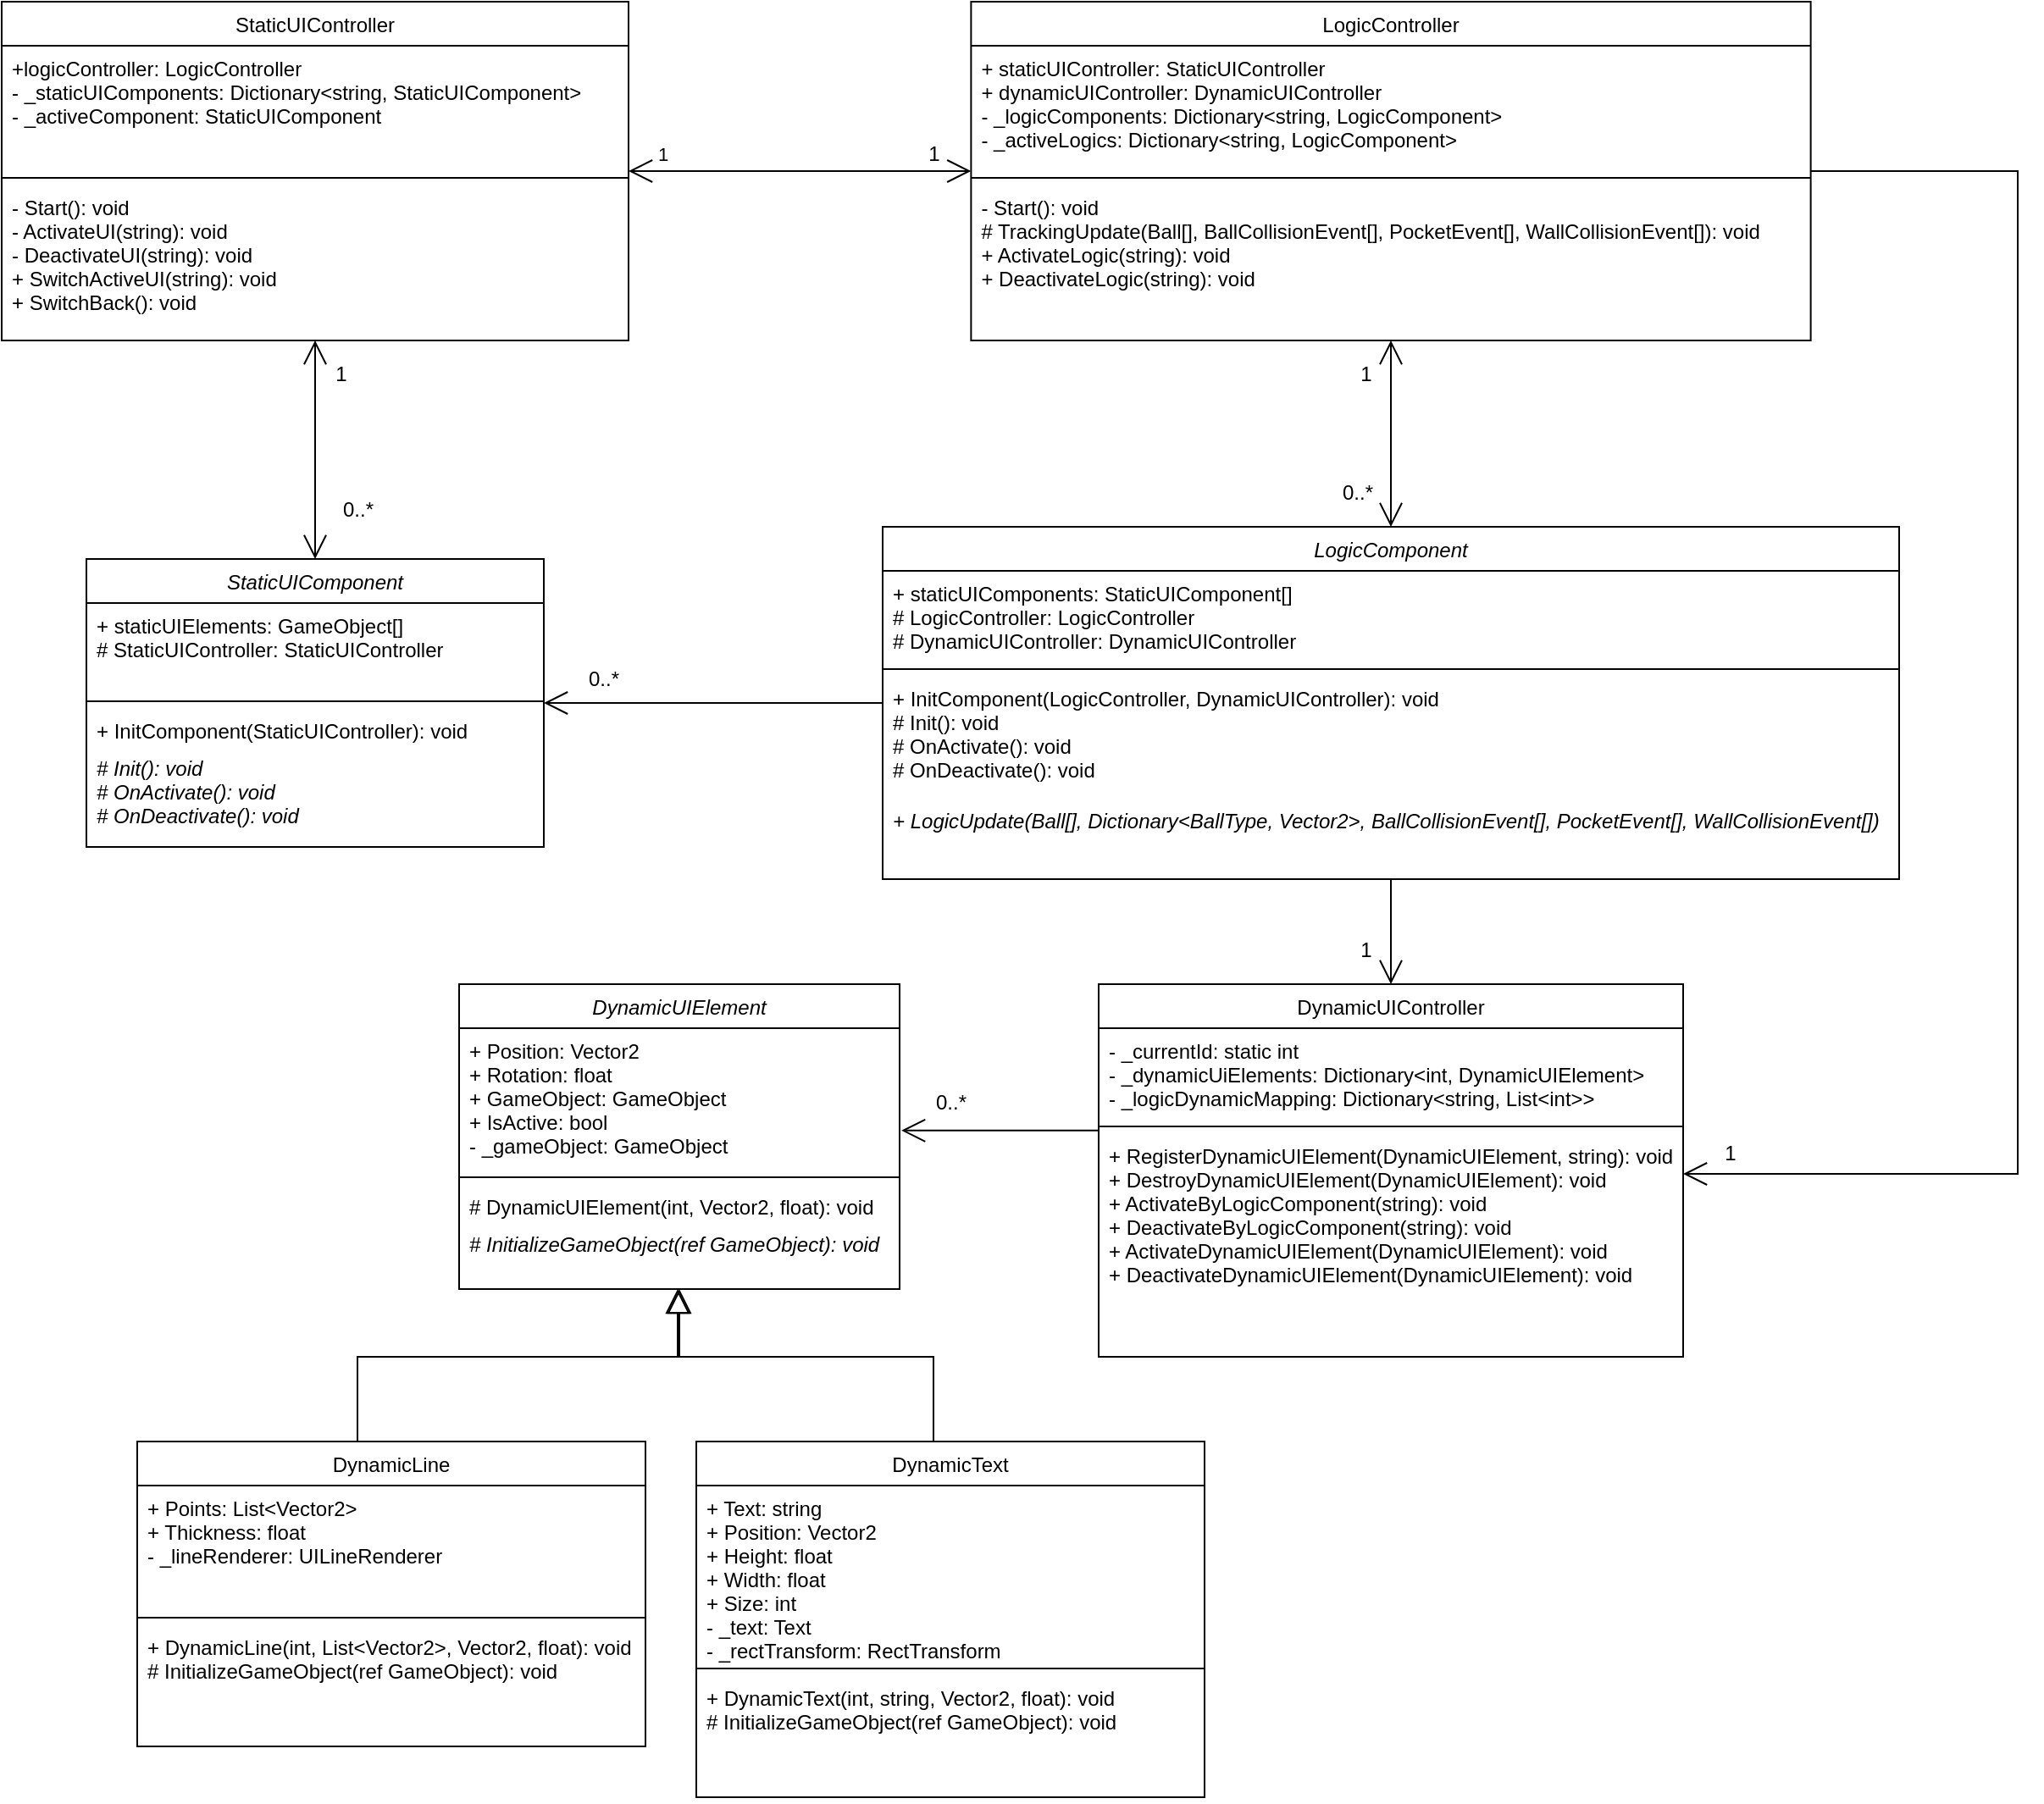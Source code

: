 <mxfile version="14.6.13" type="device"><diagram id="C5RBs43oDa-KdzZeNtuy" name="Page-1"><mxGraphModel dx="2105" dy="1136" grid="1" gridSize="10" guides="1" tooltips="1" connect="1" arrows="1" fold="1" page="1" pageScale="1" pageWidth="827" pageHeight="1169" math="0" shadow="0"><root><mxCell id="WIyWlLk6GJQsqaUBKTNV-0"/><mxCell id="WIyWlLk6GJQsqaUBKTNV-1" parent="WIyWlLk6GJQsqaUBKTNV-0"/><mxCell id="zkfFHV4jXpPFQw0GAbJ--0" value="StaticUIController" style="swimlane;fontStyle=0;align=center;verticalAlign=top;childLayout=stackLayout;horizontal=1;startSize=26;horizontalStack=0;resizeParent=1;resizeLast=0;collapsible=1;marginBottom=0;rounded=0;shadow=0;strokeWidth=1;" parent="WIyWlLk6GJQsqaUBKTNV-1" vertex="1"><mxGeometry x="-290" y="60" width="370" height="200" as="geometry"><mxRectangle x="220" y="120" width="160" height="26" as="alternateBounds"/></mxGeometry></mxCell><mxCell id="zkfFHV4jXpPFQw0GAbJ--1" value="+logicController: LogicController&#10;- _staticUIComponents: Dictionary&lt;string, StaticUIComponent&gt;&#10;- _activeComponent: StaticUIComponent" style="text;align=left;verticalAlign=top;spacingLeft=4;spacingRight=4;overflow=hidden;rotatable=0;points=[[0,0.5],[1,0.5]];portConstraint=eastwest;" parent="zkfFHV4jXpPFQw0GAbJ--0" vertex="1"><mxGeometry y="26" width="370" height="74" as="geometry"/></mxCell><mxCell id="zkfFHV4jXpPFQw0GAbJ--4" value="" style="line;html=1;strokeWidth=1;align=left;verticalAlign=middle;spacingTop=-1;spacingLeft=3;spacingRight=3;rotatable=0;labelPosition=right;points=[];portConstraint=eastwest;" parent="zkfFHV4jXpPFQw0GAbJ--0" vertex="1"><mxGeometry y="100" width="370" height="8" as="geometry"/></mxCell><mxCell id="zkfFHV4jXpPFQw0GAbJ--5" value="- Start(): void&#10;- ActivateUI(string): void&#10;- DeactivateUI(string): void&#10;+ SwitchActiveUI(string): void&#10;+ SwitchBack(): void" style="text;align=left;verticalAlign=top;spacingLeft=4;spacingRight=4;overflow=hidden;rotatable=0;points=[[0,0.5],[1,0.5]];portConstraint=eastwest;" parent="zkfFHV4jXpPFQw0GAbJ--0" vertex="1"><mxGeometry y="108" width="370" height="82" as="geometry"/></mxCell><mxCell id="zkfFHV4jXpPFQw0GAbJ--6" value="StaticUIComponent" style="swimlane;fontStyle=2;align=center;verticalAlign=top;childLayout=stackLayout;horizontal=1;startSize=26;horizontalStack=0;resizeParent=1;resizeLast=0;collapsible=1;marginBottom=0;rounded=0;shadow=0;strokeWidth=1;" parent="WIyWlLk6GJQsqaUBKTNV-1" vertex="1"><mxGeometry x="-240" y="389" width="270" height="170" as="geometry"><mxRectangle x="130" y="380" width="160" height="26" as="alternateBounds"/></mxGeometry></mxCell><mxCell id="zkfFHV4jXpPFQw0GAbJ--7" value="+ staticUIElements: GameObject[] &#10;# StaticUIController: StaticUIController " style="text;align=left;verticalAlign=top;spacingLeft=4;spacingRight=4;overflow=hidden;rotatable=0;points=[[0,0.5],[1,0.5]];portConstraint=eastwest;" parent="zkfFHV4jXpPFQw0GAbJ--6" vertex="1"><mxGeometry y="26" width="270" height="54" as="geometry"/></mxCell><mxCell id="zkfFHV4jXpPFQw0GAbJ--9" value="" style="line;html=1;strokeWidth=1;align=left;verticalAlign=middle;spacingTop=-1;spacingLeft=3;spacingRight=3;rotatable=0;labelPosition=right;points=[];portConstraint=eastwest;" parent="zkfFHV4jXpPFQw0GAbJ--6" vertex="1"><mxGeometry y="80" width="270" height="8" as="geometry"/></mxCell><mxCell id="zkfFHV4jXpPFQw0GAbJ--10" value="+ InitComponent(StaticUIController): void" style="text;align=left;verticalAlign=top;spacingLeft=4;spacingRight=4;overflow=hidden;rotatable=0;points=[[0,0.5],[1,0.5]];portConstraint=eastwest;fontStyle=0" parent="zkfFHV4jXpPFQw0GAbJ--6" vertex="1"><mxGeometry y="88" width="270" height="22" as="geometry"/></mxCell><mxCell id="ijnDs9KHq9CA4FejzKYB-0" value="# Init(): void&#10;# OnActivate(): void&#10;# OnDeactivate(): void" style="text;align=left;verticalAlign=top;spacingLeft=4;spacingRight=4;overflow=hidden;rotatable=0;points=[[0,0.5],[1,0.5]];portConstraint=eastwest;fontStyle=2" parent="zkfFHV4jXpPFQw0GAbJ--6" vertex="1"><mxGeometry y="110" width="270" height="60" as="geometry"/></mxCell><mxCell id="OgmnIPsUlCh-NWajPHjy-2" value="" style="endArrow=open;endFill=1;endSize=12;html=1;exitX=0.5;exitY=1;exitDx=0;exitDy=0;entryX=0.5;entryY=0;entryDx=0;entryDy=0;startArrow=open;startFill=0;startSize=12;" parent="WIyWlLk6GJQsqaUBKTNV-1" source="zkfFHV4jXpPFQw0GAbJ--0" target="zkfFHV4jXpPFQw0GAbJ--6" edge="1"><mxGeometry width="160" relative="1" as="geometry"><mxPoint x="-105" y="350" as="sourcePoint"/><mxPoint x="0.64" y="257.584" as="targetPoint"/></mxGeometry></mxCell><mxCell id="jIZ0gtgK2RJZYwxiZlWX-0" style="edgeStyle=orthogonalEdgeStyle;rounded=0;orthogonalLoop=1;jettySize=auto;html=1;endArrow=open;endFill=0;endSize=12;" edge="1" parent="WIyWlLk6GJQsqaUBKTNV-1" source="OgmnIPsUlCh-NWajPHjy-9" target="OgmnIPsUlCh-NWajPHjy-21"><mxGeometry relative="1" as="geometry"><mxPoint x="960" y="790" as="targetPoint"/><Array as="points"><mxPoint x="900" y="160"/><mxPoint x="900" y="752"/></Array></mxGeometry></mxCell><mxCell id="OgmnIPsUlCh-NWajPHjy-9" value="LogicController" style="swimlane;fontStyle=0;align=center;verticalAlign=top;childLayout=stackLayout;horizontal=1;startSize=26;horizontalStack=0;resizeParent=1;resizeLast=0;collapsible=1;marginBottom=0;rounded=0;shadow=0;strokeWidth=1;" parent="WIyWlLk6GJQsqaUBKTNV-1" vertex="1"><mxGeometry x="282.19" y="60" width="495.62" height="200" as="geometry"><mxRectangle x="220" y="120" width="160" height="26" as="alternateBounds"/></mxGeometry></mxCell><mxCell id="OgmnIPsUlCh-NWajPHjy-10" value="+ staticUIController: StaticUIController&#10;+ dynamicUIController: DynamicUIController&#10;- _logicComponents: Dictionary&lt;string, LogicComponent&gt;&#10;- _activeLogics: Dictionary&lt;string, LogicComponent&gt;" style="text;align=left;verticalAlign=top;spacingLeft=4;spacingRight=4;overflow=hidden;rotatable=0;points=[[0,0.5],[1,0.5]];portConstraint=eastwest;" parent="OgmnIPsUlCh-NWajPHjy-9" vertex="1"><mxGeometry y="26" width="495.62" height="74" as="geometry"/></mxCell><mxCell id="OgmnIPsUlCh-NWajPHjy-11" value="" style="line;html=1;strokeWidth=1;align=left;verticalAlign=middle;spacingTop=-1;spacingLeft=3;spacingRight=3;rotatable=0;labelPosition=right;points=[];portConstraint=eastwest;" parent="OgmnIPsUlCh-NWajPHjy-9" vertex="1"><mxGeometry y="100" width="495.62" height="8" as="geometry"/></mxCell><mxCell id="OgmnIPsUlCh-NWajPHjy-12" value="- Start(): void&#10;# TrackingUpdate(Ball[], BallCollisionEvent[], PocketEvent[], WallCollisionEvent[]): void&#10;+ ActivateLogic(string): void&#10;+ DeactivateLogic(string): void" style="text;align=left;verticalAlign=top;spacingLeft=4;spacingRight=4;overflow=hidden;rotatable=0;points=[[0,0.5],[1,0.5]];portConstraint=eastwest;" parent="OgmnIPsUlCh-NWajPHjy-9" vertex="1"><mxGeometry y="108" width="495.62" height="82" as="geometry"/></mxCell><mxCell id="OgmnIPsUlCh-NWajPHjy-13" value="LogicComponent" style="swimlane;fontStyle=2;align=center;verticalAlign=top;childLayout=stackLayout;horizontal=1;startSize=26;horizontalStack=0;resizeParent=1;resizeLast=0;collapsible=1;marginBottom=0;rounded=0;shadow=0;strokeWidth=1;" parent="WIyWlLk6GJQsqaUBKTNV-1" vertex="1"><mxGeometry x="230" y="370" width="600" height="208" as="geometry"><mxRectangle x="130" y="380" width="160" height="26" as="alternateBounds"/></mxGeometry></mxCell><mxCell id="OgmnIPsUlCh-NWajPHjy-14" value="+ staticUIComponents: StaticUIComponent[]&#10;# LogicController: LogicController&#10;# DynamicUIController: DynamicUIController" style="text;align=left;verticalAlign=top;spacingLeft=4;spacingRight=4;overflow=hidden;rotatable=0;points=[[0,0.5],[1,0.5]];portConstraint=eastwest;" parent="OgmnIPsUlCh-NWajPHjy-13" vertex="1"><mxGeometry y="26" width="600" height="54" as="geometry"/></mxCell><mxCell id="OgmnIPsUlCh-NWajPHjy-15" value="" style="line;html=1;strokeWidth=1;align=left;verticalAlign=middle;spacingTop=-1;spacingLeft=3;spacingRight=3;rotatable=0;labelPosition=right;points=[];portConstraint=eastwest;" parent="OgmnIPsUlCh-NWajPHjy-13" vertex="1"><mxGeometry y="80" width="600" height="8" as="geometry"/></mxCell><mxCell id="OgmnIPsUlCh-NWajPHjy-19" value="+ InitComponent(LogicController, DynamicUIController): void&#10;# Init(): void&#10;# OnActivate(): void&#10;# OnDeactivate(): void" style="text;align=left;verticalAlign=top;spacingLeft=4;spacingRight=4;overflow=hidden;rotatable=0;points=[[0,0.5],[1,0.5]];portConstraint=eastwest;fontStyle=0" parent="OgmnIPsUlCh-NWajPHjy-13" vertex="1"><mxGeometry y="88" width="600" height="72" as="geometry"/></mxCell><mxCell id="Z0iOh7NSkRZS5ePtpSke-0" value="+ LogicUpdate(Ball[], Dictionary&lt;BallType, Vector2&gt;, BallCollisionEvent[], PocketEvent[], WallCollisionEvent[])" style="text;align=left;verticalAlign=top;spacingLeft=4;spacingRight=4;overflow=hidden;rotatable=0;points=[[0,0.5],[1,0.5]];portConstraint=eastwest;fontStyle=2" parent="OgmnIPsUlCh-NWajPHjy-13" vertex="1"><mxGeometry y="160" width="600" height="40" as="geometry"/></mxCell><mxCell id="OgmnIPsUlCh-NWajPHjy-17" value="" style="endArrow=open;endFill=1;endSize=12;html=1;entryX=0.5;entryY=0;entryDx=0;entryDy=0;exitX=0.5;exitY=1;exitDx=0;exitDy=0;startArrow=open;startFill=0;startSize=12;" parent="WIyWlLk6GJQsqaUBKTNV-1" source="OgmnIPsUlCh-NWajPHjy-9" target="OgmnIPsUlCh-NWajPHjy-13" edge="1"><mxGeometry width="160" relative="1" as="geometry"><mxPoint x="265.62" y="280" as="sourcePoint"/><mxPoint x="371.26" y="257.584" as="targetPoint"/></mxGeometry></mxCell><mxCell id="OgmnIPsUlCh-NWajPHjy-18" value="" style="endArrow=open;endFill=1;endSize=12;html=1;" parent="WIyWlLk6GJQsqaUBKTNV-1" source="OgmnIPsUlCh-NWajPHjy-13" target="zkfFHV4jXpPFQw0GAbJ--6" edge="1"><mxGeometry width="160" relative="1" as="geometry"><mxPoint x="50" y="360" as="sourcePoint"/><mxPoint x="50" y="440" as="targetPoint"/></mxGeometry></mxCell><mxCell id="ijnDs9KHq9CA4FejzKYB-7" style="edgeStyle=orthogonalEdgeStyle;rounded=0;orthogonalLoop=1;jettySize=auto;html=1;endArrow=open;endFill=0;endSize=12;entryX=1.004;entryY=0.719;entryDx=0;entryDy=0;entryPerimeter=0;" parent="WIyWlLk6GJQsqaUBKTNV-1" source="OgmnIPsUlCh-NWajPHjy-21" target="ijnDs9KHq9CA4FejzKYB-3" edge="1"><mxGeometry relative="1" as="geometry"><mxPoint x="250" y="750" as="targetPoint"/><Array as="points"><mxPoint x="304" y="726"/></Array></mxGeometry></mxCell><mxCell id="OgmnIPsUlCh-NWajPHjy-21" value="DynamicUIController" style="swimlane;fontStyle=0;align=center;verticalAlign=top;childLayout=stackLayout;horizontal=1;startSize=26;horizontalStack=0;resizeParent=1;resizeParentMax=0;resizeLast=0;collapsible=1;marginBottom=0;" parent="WIyWlLk6GJQsqaUBKTNV-1" vertex="1"><mxGeometry x="357.5" y="640" width="345" height="220" as="geometry"/></mxCell><mxCell id="OgmnIPsUlCh-NWajPHjy-22" value="- _currentId: static int&#10;- _dynamicUiElements: Dictionary&lt;int, DynamicUIElement&gt;&#10;- _logicDynamicMapping: Dictionary&lt;string, List&lt;int&gt;&gt;" style="text;strokeColor=none;fillColor=none;align=left;verticalAlign=top;spacingLeft=4;spacingRight=4;overflow=hidden;rotatable=0;points=[[0,0.5],[1,0.5]];portConstraint=eastwest;" parent="OgmnIPsUlCh-NWajPHjy-21" vertex="1"><mxGeometry y="26" width="345" height="54" as="geometry"/></mxCell><mxCell id="OgmnIPsUlCh-NWajPHjy-23" value="" style="line;strokeWidth=1;fillColor=none;align=left;verticalAlign=middle;spacingTop=-1;spacingLeft=3;spacingRight=3;rotatable=0;labelPosition=right;points=[];portConstraint=eastwest;" parent="OgmnIPsUlCh-NWajPHjy-21" vertex="1"><mxGeometry y="80" width="345" height="8" as="geometry"/></mxCell><mxCell id="OgmnIPsUlCh-NWajPHjy-24" value="+ RegisterDynamicUIElement(DynamicUIElement, string): void&#10;+ DestroyDynamicUIElement(DynamicUIElement): void&#10;+ ActivateByLogicComponent(string): void&#10;+ DeactivateByLogicComponent(string): void&#10;+ ActivateDynamicUIElement(DynamicUIElement): void&#10;+ DeactivateDynamicUIElement(DynamicUIElement): void" style="text;strokeColor=none;fillColor=none;align=left;verticalAlign=top;spacingLeft=4;spacingRight=4;overflow=hidden;rotatable=0;points=[[0,0.5],[1,0.5]];portConstraint=eastwest;" parent="OgmnIPsUlCh-NWajPHjy-21" vertex="1"><mxGeometry y="88" width="345" height="132" as="geometry"/></mxCell><mxCell id="OgmnIPsUlCh-NWajPHjy-25" value="" style="endArrow=open;endFill=1;endSize=12;html=1;startArrow=open;startFill=0;startSize=12;" parent="WIyWlLk6GJQsqaUBKTNV-1" source="OgmnIPsUlCh-NWajPHjy-9" target="zkfFHV4jXpPFQw0GAbJ--0" edge="1"><mxGeometry width="160" relative="1" as="geometry"><mxPoint x="278.75" y="160" as="sourcePoint"/><mxPoint x="70" y="160" as="targetPoint"/></mxGeometry></mxCell><mxCell id="OgmnIPsUlCh-NWajPHjy-26" value="1" style="edgeLabel;html=1;align=center;verticalAlign=middle;resizable=0;points=[];" parent="OgmnIPsUlCh-NWajPHjy-25" vertex="1" connectable="0"><mxGeometry x="0.553" y="-1" relative="1" as="geometry"><mxPoint x="-25" y="-9" as="offset"/></mxGeometry></mxCell><mxCell id="OgmnIPsUlCh-NWajPHjy-27" value="0..*" style="text;html=1;align=center;verticalAlign=middle;resizable=0;points=[];autosize=1;strokeColor=none;" parent="WIyWlLk6GJQsqaUBKTNV-1" vertex="1"><mxGeometry x="495" y="340" width="30" height="20" as="geometry"/></mxCell><mxCell id="OgmnIPsUlCh-NWajPHjy-28" value="0..*" style="text;html=1;align=center;verticalAlign=middle;resizable=0;points=[];autosize=1;strokeColor=none;" parent="WIyWlLk6GJQsqaUBKTNV-1" vertex="1"><mxGeometry x="50" y="450" width="30" height="20" as="geometry"/></mxCell><mxCell id="OgmnIPsUlCh-NWajPHjy-29" value="0..*" style="text;html=1;align=center;verticalAlign=middle;resizable=0;points=[];autosize=1;strokeColor=none;" parent="WIyWlLk6GJQsqaUBKTNV-1" vertex="1"><mxGeometry x="-95" y="350" width="30" height="20" as="geometry"/></mxCell><mxCell id="OgmnIPsUlCh-NWajPHjy-30" value="1" style="text;html=1;align=center;verticalAlign=middle;resizable=0;points=[];autosize=1;strokeColor=none;" parent="WIyWlLk6GJQsqaUBKTNV-1" vertex="1"><mxGeometry x="505" y="610" width="20" height="20" as="geometry"/></mxCell><mxCell id="OgmnIPsUlCh-NWajPHjy-34" value="" style="endArrow=open;endFill=1;endSize=12;html=1;" parent="WIyWlLk6GJQsqaUBKTNV-1" source="OgmnIPsUlCh-NWajPHjy-13" target="OgmnIPsUlCh-NWajPHjy-21" edge="1"><mxGeometry width="160" relative="1" as="geometry"><mxPoint x="680.62" y="390" as="sourcePoint"/><mxPoint x="840.62" y="390" as="targetPoint"/></mxGeometry></mxCell><mxCell id="zz_3N2Zb4sPql11vpfF2-4" value="1" style="text;html=1;align=center;verticalAlign=middle;resizable=0;points=[];autosize=1;strokeColor=none;" parent="WIyWlLk6GJQsqaUBKTNV-1" vertex="1"><mxGeometry x="-100" y="270" width="20" height="20" as="geometry"/></mxCell><mxCell id="zz_3N2Zb4sPql11vpfF2-6" value="1" style="text;html=1;align=center;verticalAlign=middle;resizable=0;points=[];autosize=1;strokeColor=none;" parent="WIyWlLk6GJQsqaUBKTNV-1" vertex="1"><mxGeometry x="250" y="140" width="20" height="20" as="geometry"/></mxCell><mxCell id="ijnDs9KHq9CA4FejzKYB-1" value="1" style="text;html=1;align=center;verticalAlign=middle;resizable=0;points=[];autosize=1;strokeColor=none;" parent="WIyWlLk6GJQsqaUBKTNV-1" vertex="1"><mxGeometry x="505" y="270" width="20" height="20" as="geometry"/></mxCell><mxCell id="ijnDs9KHq9CA4FejzKYB-2" value="DynamicUIElement" style="swimlane;fontStyle=2;align=center;verticalAlign=top;childLayout=stackLayout;horizontal=1;startSize=26;horizontalStack=0;resizeParent=1;resizeParentMax=0;resizeLast=0;collapsible=1;marginBottom=0;" parent="WIyWlLk6GJQsqaUBKTNV-1" vertex="1"><mxGeometry x="-20" y="640" width="260" height="180" as="geometry"/></mxCell><mxCell id="ijnDs9KHq9CA4FejzKYB-3" value="+ Position: Vector2&#10;+ Rotation: float&#10;+ GameObject: GameObject&#10;+ IsActive: bool&#10;- _gameObject: GameObject" style="text;strokeColor=none;fillColor=none;align=left;verticalAlign=top;spacingLeft=4;spacingRight=4;overflow=hidden;rotatable=0;points=[[0,0.5],[1,0.5]];portConstraint=eastwest;" parent="ijnDs9KHq9CA4FejzKYB-2" vertex="1"><mxGeometry y="26" width="260" height="84" as="geometry"/></mxCell><mxCell id="ijnDs9KHq9CA4FejzKYB-4" value="" style="line;strokeWidth=1;fillColor=none;align=left;verticalAlign=middle;spacingTop=-1;spacingLeft=3;spacingRight=3;rotatable=0;labelPosition=right;points=[];portConstraint=eastwest;" parent="ijnDs9KHq9CA4FejzKYB-2" vertex="1"><mxGeometry y="110" width="260" height="8" as="geometry"/></mxCell><mxCell id="ijnDs9KHq9CA4FejzKYB-5" value="# DynamicUIElement(int, Vector2, float): void&#10;" style="text;strokeColor=none;fillColor=none;align=left;verticalAlign=top;spacingLeft=4;spacingRight=4;overflow=hidden;rotatable=0;points=[[0,0.5],[1,0.5]];portConstraint=eastwest;" parent="ijnDs9KHq9CA4FejzKYB-2" vertex="1"><mxGeometry y="118" width="260" height="22" as="geometry"/></mxCell><mxCell id="ijnDs9KHq9CA4FejzKYB-6" value="# InitializeGameObject(ref GameObject): void&#10;" style="text;strokeColor=none;fillColor=none;align=left;verticalAlign=top;spacingLeft=4;spacingRight=4;overflow=hidden;rotatable=0;points=[[0,0.5],[1,0.5]];portConstraint=eastwest;fontStyle=2" parent="ijnDs9KHq9CA4FejzKYB-2" vertex="1"><mxGeometry y="140" width="260" height="40" as="geometry"/></mxCell><mxCell id="ijnDs9KHq9CA4FejzKYB-8" value="0..*" style="text;html=1;align=center;verticalAlign=middle;resizable=0;points=[];autosize=1;strokeColor=none;" parent="WIyWlLk6GJQsqaUBKTNV-1" vertex="1"><mxGeometry x="255" y="700" width="30" height="20" as="geometry"/></mxCell><mxCell id="ijnDs9KHq9CA4FejzKYB-15" style="edgeStyle=orthogonalEdgeStyle;rounded=0;orthogonalLoop=1;jettySize=auto;html=1;endArrow=block;endFill=0;endSize=12;" parent="WIyWlLk6GJQsqaUBKTNV-1" source="ijnDs9KHq9CA4FejzKYB-10" target="ijnDs9KHq9CA4FejzKYB-2" edge="1"><mxGeometry relative="1" as="geometry"><Array as="points"><mxPoint x="-80" y="860"/><mxPoint x="109" y="860"/></Array></mxGeometry></mxCell><mxCell id="ijnDs9KHq9CA4FejzKYB-10" value="DynamicLine" style="swimlane;fontStyle=0;align=center;verticalAlign=top;childLayout=stackLayout;horizontal=1;startSize=26;horizontalStack=0;resizeParent=1;resizeParentMax=0;resizeLast=0;collapsible=1;marginBottom=0;" parent="WIyWlLk6GJQsqaUBKTNV-1" vertex="1"><mxGeometry x="-210" y="910" width="300" height="180" as="geometry"/></mxCell><mxCell id="ijnDs9KHq9CA4FejzKYB-11" value="+ Points: List&lt;Vector2&gt;&#10;+ Thickness: float&#10;- _lineRenderer: UILineRenderer" style="text;strokeColor=none;fillColor=none;align=left;verticalAlign=top;spacingLeft=4;spacingRight=4;overflow=hidden;rotatable=0;points=[[0,0.5],[1,0.5]];portConstraint=eastwest;" parent="ijnDs9KHq9CA4FejzKYB-10" vertex="1"><mxGeometry y="26" width="300" height="74" as="geometry"/></mxCell><mxCell id="ijnDs9KHq9CA4FejzKYB-12" value="" style="line;strokeWidth=1;fillColor=none;align=left;verticalAlign=middle;spacingTop=-1;spacingLeft=3;spacingRight=3;rotatable=0;labelPosition=right;points=[];portConstraint=eastwest;" parent="ijnDs9KHq9CA4FejzKYB-10" vertex="1"><mxGeometry y="100" width="300" height="8" as="geometry"/></mxCell><mxCell id="ijnDs9KHq9CA4FejzKYB-13" value="+ DynamicLine(int, List&lt;Vector2&gt;, Vector2, float): void&#10;# InitializeGameObject(ref GameObject): void" style="text;strokeColor=none;fillColor=none;align=left;verticalAlign=top;spacingLeft=4;spacingRight=4;overflow=hidden;rotatable=0;points=[[0,0.5],[1,0.5]];portConstraint=eastwest;" parent="ijnDs9KHq9CA4FejzKYB-10" vertex="1"><mxGeometry y="108" width="300" height="72" as="geometry"/></mxCell><mxCell id="ijnDs9KHq9CA4FejzKYB-20" style="edgeStyle=orthogonalEdgeStyle;rounded=0;orthogonalLoop=1;jettySize=auto;html=1;endArrow=block;endFill=0;endSize=12;" parent="WIyWlLk6GJQsqaUBKTNV-1" source="ijnDs9KHq9CA4FejzKYB-16" edge="1"><mxGeometry relative="1" as="geometry"><mxPoint x="110" y="820" as="targetPoint"/><Array as="points"><mxPoint x="260" y="860"/><mxPoint x="110" y="860"/></Array></mxGeometry></mxCell><mxCell id="ijnDs9KHq9CA4FejzKYB-16" value="DynamicText" style="swimlane;fontStyle=0;align=center;verticalAlign=top;childLayout=stackLayout;horizontal=1;startSize=26;horizontalStack=0;resizeParent=1;resizeParentMax=0;resizeLast=0;collapsible=1;marginBottom=0;" parent="WIyWlLk6GJQsqaUBKTNV-1" vertex="1"><mxGeometry x="120" y="910" width="300" height="210" as="geometry"/></mxCell><mxCell id="ijnDs9KHq9CA4FejzKYB-17" value="+ Text: string&#10;+ Position: Vector2&#10;+ Height: float&#10;+ Width: float&#10;+ Size: int&#10;- _text: Text&#10;- _rectTransform: RectTransform" style="text;strokeColor=none;fillColor=none;align=left;verticalAlign=top;spacingLeft=4;spacingRight=4;overflow=hidden;rotatable=0;points=[[0,0.5],[1,0.5]];portConstraint=eastwest;" parent="ijnDs9KHq9CA4FejzKYB-16" vertex="1"><mxGeometry y="26" width="300" height="104" as="geometry"/></mxCell><mxCell id="ijnDs9KHq9CA4FejzKYB-18" value="" style="line;strokeWidth=1;fillColor=none;align=left;verticalAlign=middle;spacingTop=-1;spacingLeft=3;spacingRight=3;rotatable=0;labelPosition=right;points=[];portConstraint=eastwest;" parent="ijnDs9KHq9CA4FejzKYB-16" vertex="1"><mxGeometry y="130" width="300" height="8" as="geometry"/></mxCell><mxCell id="ijnDs9KHq9CA4FejzKYB-19" value="+ DynamicText(int, string, Vector2, float): void&#10;# InitializeGameObject(ref GameObject): void" style="text;strokeColor=none;fillColor=none;align=left;verticalAlign=top;spacingLeft=4;spacingRight=4;overflow=hidden;rotatable=0;points=[[0,0.5],[1,0.5]];portConstraint=eastwest;" parent="ijnDs9KHq9CA4FejzKYB-16" vertex="1"><mxGeometry y="138" width="300" height="72" as="geometry"/></mxCell><mxCell id="jIZ0gtgK2RJZYwxiZlWX-1" value="1" style="text;html=1;align=center;verticalAlign=middle;resizable=0;points=[];autosize=1;strokeColor=none;" vertex="1" parent="WIyWlLk6GJQsqaUBKTNV-1"><mxGeometry x="720" y="730" width="20" height="20" as="geometry"/></mxCell></root></mxGraphModel></diagram></mxfile>